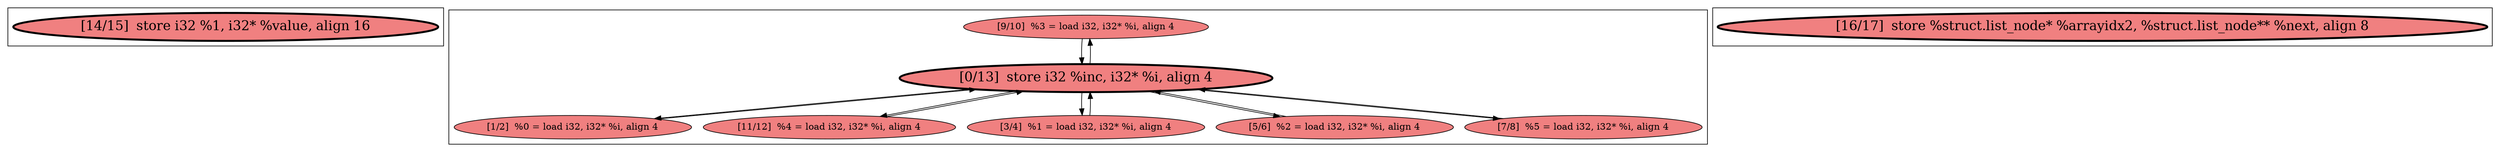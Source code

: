 
digraph G {





subgraph cluster2 {


node178 [penwidth=3.0,fontsize=20,fillcolor=lightcoral,label="[14/15]  store i32 %1, i32* %value, align 16",shape=ellipse,style=filled ]



}

subgraph cluster0 {


node176 [fillcolor=lightcoral,label="[9/10]  %3 = load i32, i32* %i, align 4",shape=ellipse,style=filled ]
node171 [fillcolor=lightcoral,label="[1/2]  %0 = load i32, i32* %i, align 4",shape=ellipse,style=filled ]
node170 [fillcolor=lightcoral,label="[11/12]  %4 = load i32, i32* %i, align 4",shape=ellipse,style=filled ]
node172 [penwidth=3.0,fontsize=20,fillcolor=lightcoral,label="[0/13]  store i32 %inc, i32* %i, align 4",shape=ellipse,style=filled ]
node173 [fillcolor=lightcoral,label="[3/4]  %1 = load i32, i32* %i, align 4",shape=ellipse,style=filled ]
node174 [fillcolor=lightcoral,label="[5/6]  %2 = load i32, i32* %i, align 4",shape=ellipse,style=filled ]
node175 [fillcolor=lightcoral,label="[7/8]  %5 = load i32, i32* %i, align 4",shape=ellipse,style=filled ]

node172->node174 [ ]
node172->node173 [ ]
node174->node172 [ ]
node172->node170 [ ]
node170->node172 [ ]
node176->node172 [ ]
node175->node172 [ ]
node173->node172 [ ]
node171->node172 [ ]
node172->node176 [ ]
node172->node171 [ ]
node172->node175 [ ]


}

subgraph cluster1 {


node177 [penwidth=3.0,fontsize=20,fillcolor=lightcoral,label="[16/17]  store %struct.list_node* %arrayidx2, %struct.list_node** %next, align 8",shape=ellipse,style=filled ]



}

}
